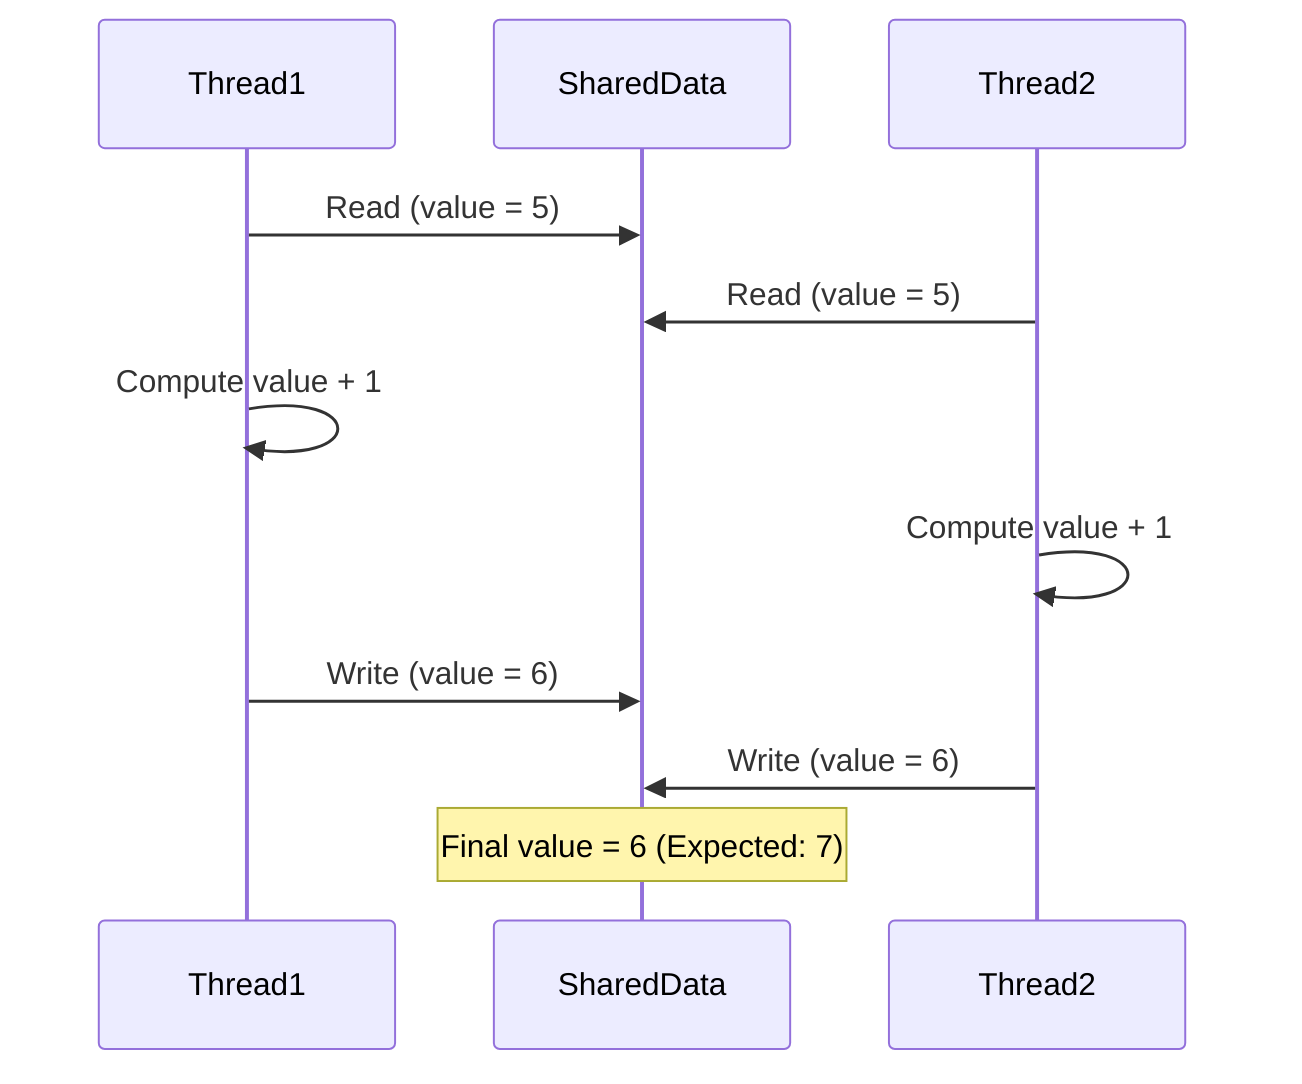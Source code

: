 sequenceDiagram
    participant Thread1
    participant SharedData
    participant Thread2

    Thread1->>SharedData: Read (value = 5)
    Thread2->>SharedData: Read (value = 5)
    Thread1->>Thread1: Compute value + 1
    Thread2->>Thread2: Compute value + 1
    Thread1->>SharedData: Write (value = 6)
    Thread2->>SharedData: Write (value = 6)
    Note over SharedData: Final value = 6 (Expected: 7)